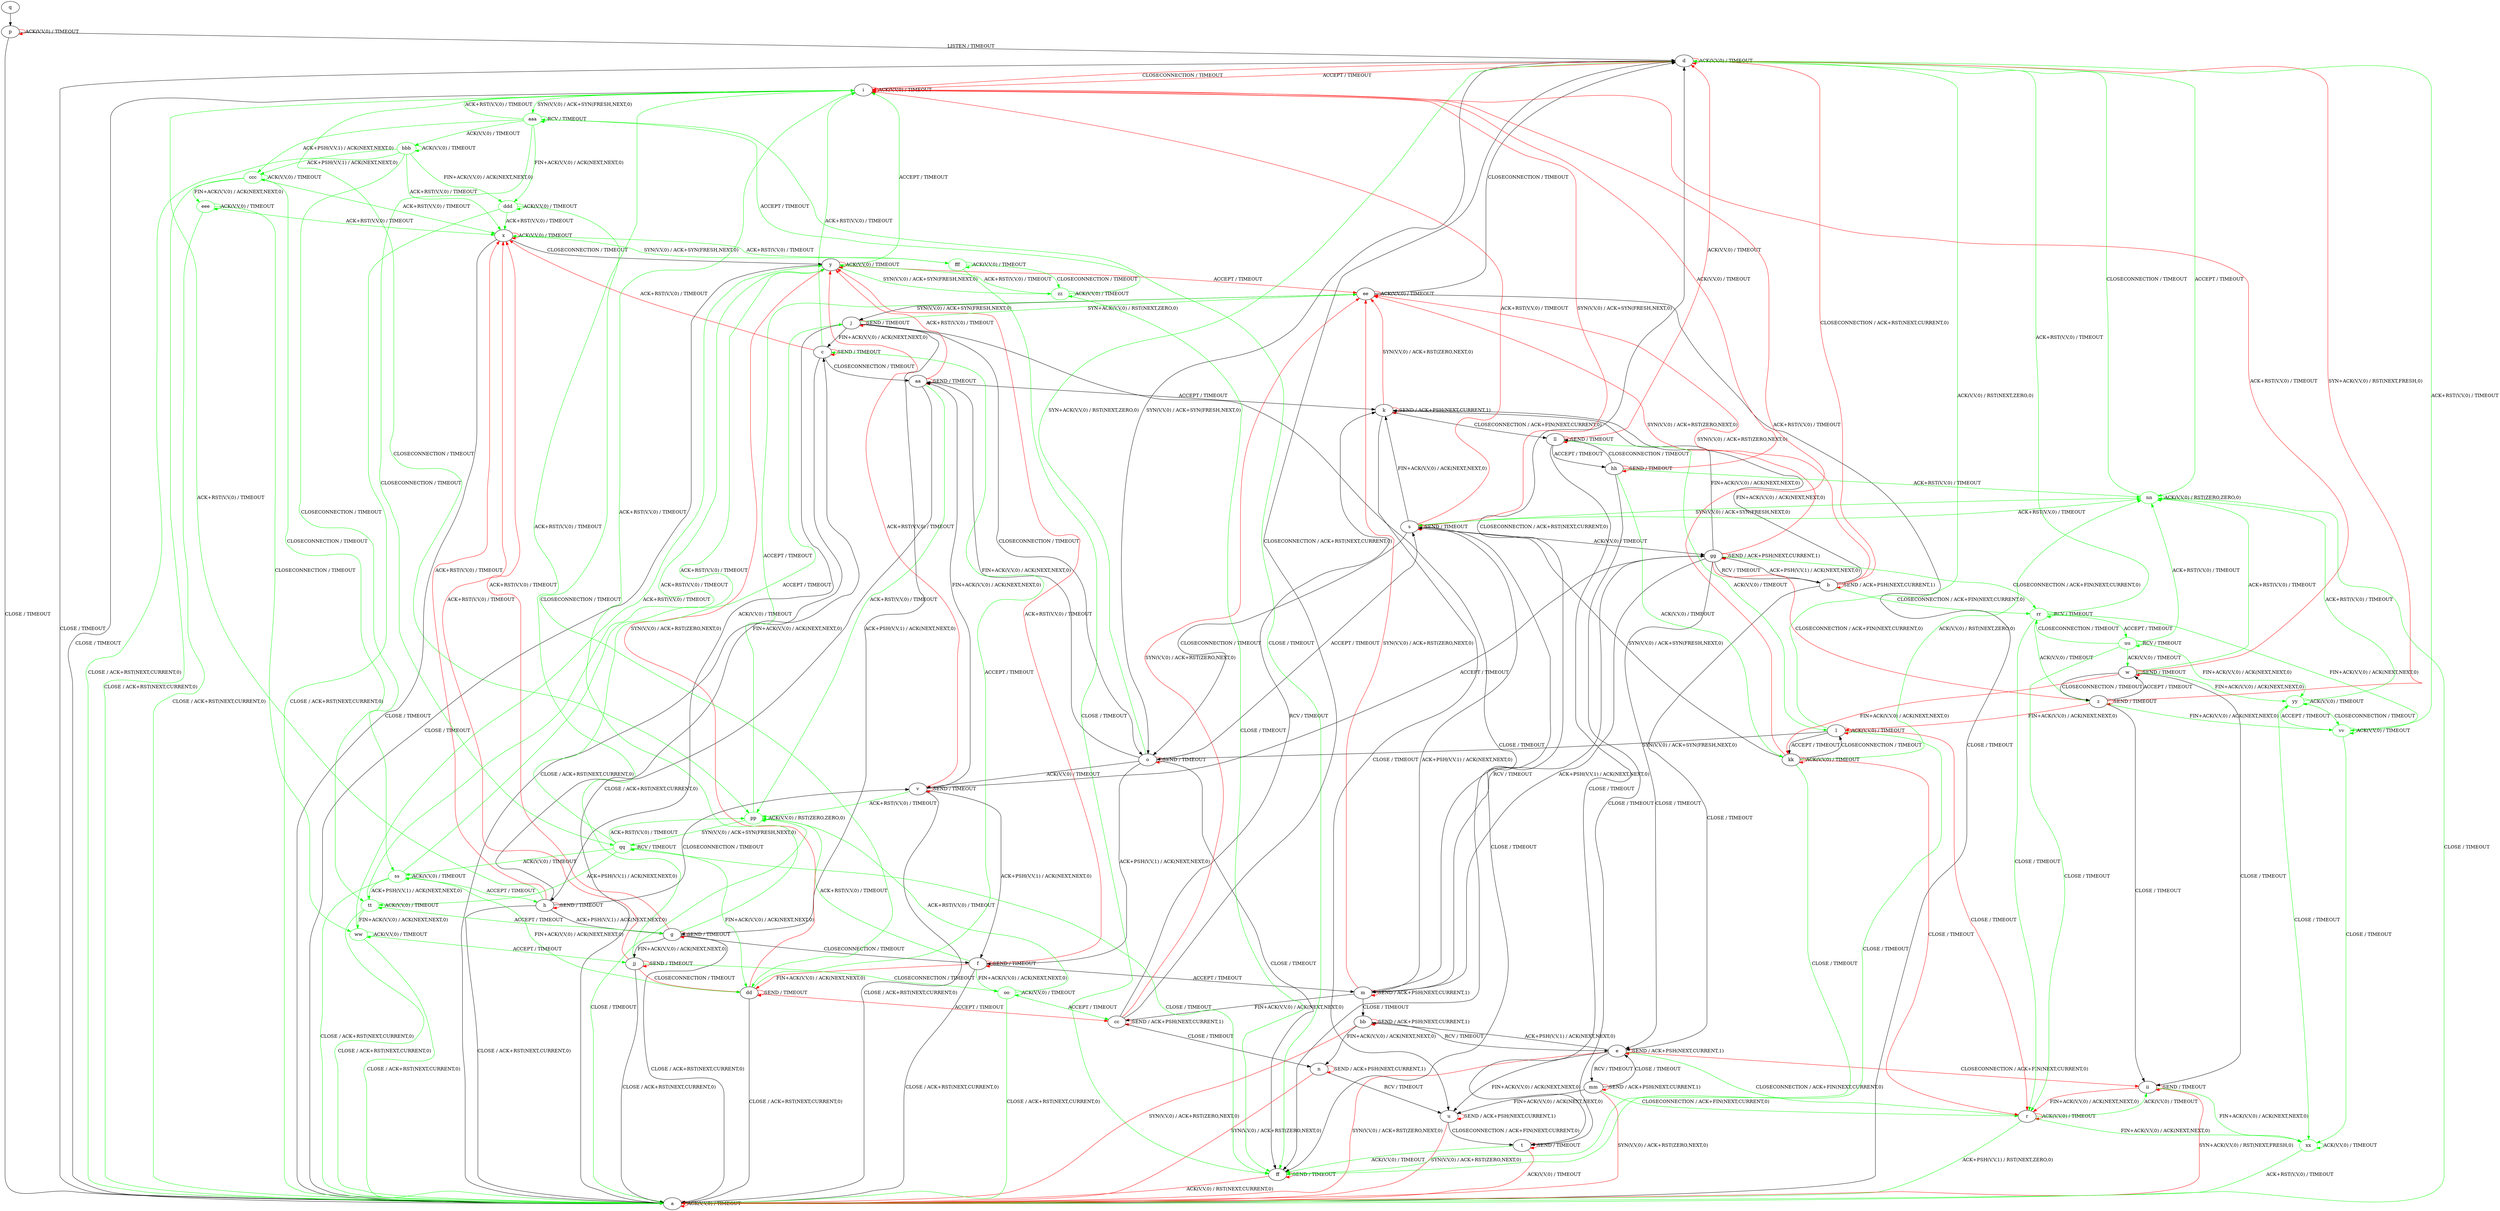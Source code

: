 digraph "" {
	graph ["Incoming time"=688.8462383747101,
		"Outgoing time"=636.804395198822,
		Output="{'States': 58, 'Transitions': 871, 'Filename': '../results/tcp/TCP_Windows8_Server-TCP_Linux_Server-z3-2.dot'}",
		Reference="{'States': 39, 'Transitions': 495, 'Filename': '../subjects/tcp/TCP_Windows8_Server.dot'}",
		Solver=z3,
		Updated="{'States': 58, 'Transitions': 685, 'Filename': '../subjects/tcp/TCP_Linux_Server.dot'}",
		"f-measure"=0.5237288135593221,
		precision=0.4510948905109489,
		recall=0.6242424242424243
	];
	a -> a [key=0,
	color=red,
	label="ACK(V,V,0) / TIMEOUT"];
b -> b [key=0,
color=red,
label="SEND / ACK+PSH(NEXT,CURRENT,1)"];
b -> d [key=0,
color=red,
label="CLOSECONNECTION / ACK+RST(NEXT,CURRENT,0)"];
b -> e [key=0,
label="CLOSE / TIMEOUT"];
b -> k [key=0,
label="FIN+ACK(V,V,0) / ACK(NEXT,NEXT,0)"];
b -> ee [key=0,
color=red,
label="SYN(V,V,0) / ACK+RST(ZERO,NEXT,0)"];
b -> gg [key=0,
label="ACK+PSH(V,V,1) / ACK(NEXT,NEXT,0)"];
rr [color=green];
b -> rr [key=0,
color=green,
label="CLOSECONNECTION / ACK+FIN(NEXT,CURRENT,0)"];
c -> a [key=0,
label="CLOSE / ACK+RST(NEXT,CURRENT,0)"];
c -> c [key=0,
color=red,
label="SEND / TIMEOUT"];
c -> i [key=0,
color=green,
label="ACK+RST(V,V,0) / TIMEOUT"];
c -> x [key=0,
color=red,
label="ACK+RST(V,V,0) / TIMEOUT"];
c -> aa [key=0,
label="CLOSECONNECTION / TIMEOUT"];
d -> a [key=0,
label="CLOSE / TIMEOUT"];
d -> d [key=0,
color=red,
label="ACK(V,V,0) / TIMEOUT"];
d -> i [key=0,
color=red,
label="ACCEPT / TIMEOUT"];
d -> o [key=0,
label="SYN(V,V,0) / ACK+SYN(FRESH,NEXT,0)"];
nn [color=green];
d -> nn [key=0,
color=green,
label="ACCEPT / TIMEOUT"];
e -> a [key=0,
color=red,
label="SYN(V,V,0) / ACK+RST(ZERO,NEXT,0)"];
e -> e [key=0,
color=red,
label="SEND / ACK+PSH(NEXT,CURRENT,1)"];
e -> r [key=0,
color=green,
label="CLOSECONNECTION / ACK+FIN(NEXT,CURRENT,0)"];
e -> u [key=0,
label="FIN+ACK(V,V,0) / ACK(NEXT,NEXT,0)"];
e -> bb [key=0,
label="ACK+PSH(V,V,1) / ACK(NEXT,NEXT,0)"];
e -> ii [key=0,
color=red,
label="CLOSECONNECTION / ACK+FIN(NEXT,CURRENT,0)"];
e -> mm [key=0,
label="RCV / TIMEOUT"];
f -> a [key=0,
label="CLOSE / ACK+RST(NEXT,CURRENT,0)"];
f -> f [key=0,
color=red,
label="SEND / TIMEOUT"];
f -> m [key=0,
label="ACCEPT / TIMEOUT"];
f -> y [key=0,
color=red,
label="ACK+RST(V,V,0) / TIMEOUT"];
f -> dd [key=0,
color=red,
label="FIN+ACK(V,V,0) / ACK(NEXT,NEXT,0)"];
oo [color=green];
f -> oo [key=0,
color=green,
label="FIN+ACK(V,V,0) / ACK(NEXT,NEXT,0)"];
pp [color=green];
f -> pp [key=0,
color=green,
label="ACK+RST(V,V,0) / TIMEOUT"];
g -> a [key=0,
label="CLOSE / ACK+RST(NEXT,CURRENT,0)"];
g -> f [key=0,
label="CLOSECONNECTION / TIMEOUT"];
g -> g [key=0,
color=red,
label="SEND / TIMEOUT"];
g -> i [key=0,
color=green,
label="ACK+RST(V,V,0) / TIMEOUT"];
g -> x [key=0,
color=red,
label="ACK+RST(V,V,0) / TIMEOUT"];
g -> jj [key=0,
label="FIN+ACK(V,V,0) / ACK(NEXT,NEXT,0)"];
h -> a [key=0,
label="CLOSE / ACK+RST(NEXT,CURRENT,0)"];
h -> c [key=0,
label="FIN+ACK(V,V,0) / ACK(NEXT,NEXT,0)"];
h -> g [key=0,
label="ACK+PSH(V,V,1) / ACK(NEXT,NEXT,0)"];
h -> h [key=0,
color=red,
label="SEND / TIMEOUT"];
h -> i [key=0,
color=green,
label="ACK+RST(V,V,0) / TIMEOUT"];
h -> v [key=0,
label="CLOSECONNECTION / TIMEOUT"];
h -> x [key=0,
color=red,
label="ACK+RST(V,V,0) / TIMEOUT"];
i -> a [key=0,
label="CLOSE / TIMEOUT"];
i -> d [key=0,
color=red,
label="CLOSECONNECTION / TIMEOUT"];
i -> i [key=0,
color=red,
label="ACK(V,V,0) / TIMEOUT"];
i -> s [key=0,
color=red,
label="SYN(V,V,0) / ACK+SYN(FRESH,NEXT,0)"];
i -> pp [key=0,
color=green,
label="CLOSECONNECTION / TIMEOUT"];
aaa [color=green];
i -> aaa [key=0,
color=green,
label="SYN(V,V,0) / ACK+SYN(FRESH,NEXT,0)"];
j -> c [key=0,
label="FIN+ACK(V,V,0) / ACK(NEXT,NEXT,0)"];
j -> g [key=0,
label="ACK+PSH(V,V,1) / ACK(NEXT,NEXT,0)"];
j -> h [key=0,
label="ACK(V,V,0) / TIMEOUT"];
j -> j [key=0,
color=red,
label="SEND / TIMEOUT"];
j -> o [key=0,
label="CLOSECONNECTION / TIMEOUT"];
j -> ee [key=0,
color=green,
label="SYN+ACK(V,V,0) / RST(NEXT,ZERO,0)"];
j -> ff [key=0,
label="CLOSE / TIMEOUT"];
k -> k [key=0,
color=red,
label="SEND / ACK+PSH(NEXT,CURRENT,1)"];
k -> u [key=0,
label="CLOSE / TIMEOUT"];
k -> ee [key=0,
color=red,
label="SYN(V,V,0) / ACK+RST(ZERO,NEXT,0)"];
k -> ll [key=0,
label="CLOSECONNECTION / ACK+FIN(NEXT,CURRENT,0)"];
l -> d [key=0,
color=green,
label="ACK(V,V,0) / RST(NEXT,ZERO,0)"];
l -> l [key=0,
color=red,
label="ACK(V,V,0) / TIMEOUT"];
l -> o [key=0,
label="SYN(V,V,0) / ACK+SYN(FRESH,NEXT,0)"];
l -> r [key=0,
color=red,
label="CLOSE / TIMEOUT"];
l -> ff [key=0,
color=green,
label="CLOSE / TIMEOUT"];
l -> kk [key=0,
label="ACCEPT / TIMEOUT"];
m -> d [key=0,
label="CLOSECONNECTION / ACK+RST(NEXT,CURRENT,0)"];
m -> m [key=0,
color=red,
label="SEND / ACK+PSH(NEXT,CURRENT,1)"];
m -> bb [key=0,
label="CLOSE / TIMEOUT"];
m -> cc [key=0,
label="FIN+ACK(V,V,0) / ACK(NEXT,NEXT,0)"];
m -> ee [key=0,
color=red,
label="SYN(V,V,0) / ACK+RST(ZERO,NEXT,0)"];
m -> gg [key=0,
label="RCV / TIMEOUT"];
n -> a [key=0,
color=red,
label="SYN(V,V,0) / ACK+RST(ZERO,NEXT,0)"];
n -> n [key=0,
color=red,
label="SEND / ACK+PSH(NEXT,CURRENT,1)"];
n -> u [key=0,
label="RCV / TIMEOUT"];
o -> d [key=0,
color=green,
label="SYN+ACK(V,V,0) / RST(NEXT,ZERO,0)"];
o -> f [key=0,
label="ACK+PSH(V,V,1) / ACK(NEXT,NEXT,0)"];
o -> o [key=0,
color=red,
label="SEND / TIMEOUT"];
o -> s [key=0,
label="ACCEPT / TIMEOUT"];
o -> v [key=0,
label="ACK(V,V,0) / TIMEOUT"];
o -> aa [key=0,
label="FIN+ACK(V,V,0) / ACK(NEXT,NEXT,0)"];
o -> ff [key=0,
label="CLOSE / TIMEOUT"];
p -> a [key=0,
label="CLOSE / TIMEOUT"];
p -> d [key=0,
label="LISTEN / TIMEOUT"];
p -> p [key=0,
color=red,
label="ACK(V,V,0) / TIMEOUT"];
q -> p [key=0];
r -> a [key=0,
color=green,
label="ACK+PSH(V,V,1) / RST(NEXT,ZERO,0)"];
r -> r [key=0,
color=red,
label="ACK(V,V,0) / TIMEOUT"];
r -> ii [key=0,
color=green,
label="ACK(V,V,0) / TIMEOUT"];
xx [color=green];
r -> xx [key=0,
color=green,
label="FIN+ACK(V,V,0) / ACK(NEXT,NEXT,0)"];
s -> i [key=0,
color=red,
label="ACK+RST(V,V,0) / TIMEOUT"];
s -> k [key=0,
label="FIN+ACK(V,V,0) / ACK(NEXT,NEXT,0)"];
s -> m [key=0,
label="ACK+PSH(V,V,1) / ACK(NEXT,NEXT,0)"];
s -> o [key=0,
label="CLOSECONNECTION / TIMEOUT"];
s -> s [key=0,
color=red,
label="SEND / TIMEOUT"];
s -> ff [key=0,
label="CLOSE / TIMEOUT"];
s -> gg [key=0,
label="ACK(V,V,0) / TIMEOUT"];
s -> nn [key=0,
color=green,
label="ACK+RST(V,V,0) / TIMEOUT"];
t -> a [key=0,
color=red,
label="ACK(V,V,0) / TIMEOUT"];
t -> t [key=0,
color=red,
label="SEND / TIMEOUT"];
t -> ff [key=0,
color=green,
label="ACK(V,V,0) / TIMEOUT"];
u -> a [key=0,
color=red,
label="SYN(V,V,0) / ACK+RST(ZERO,NEXT,0)"];
u -> t [key=0,
label="CLOSECONNECTION / ACK+FIN(NEXT,CURRENT,0)"];
u -> u [key=0,
color=red,
label="SEND / ACK+PSH(NEXT,CURRENT,1)"];
v -> a [key=0,
label="CLOSE / ACK+RST(NEXT,CURRENT,0)"];
v -> f [key=0,
label="ACK+PSH(V,V,1) / ACK(NEXT,NEXT,0)"];
v -> v [key=0,
color=red,
label="SEND / TIMEOUT"];
v -> y [key=0,
color=red,
label="ACK+RST(V,V,0) / TIMEOUT"];
v -> aa [key=0,
label="FIN+ACK(V,V,0) / ACK(NEXT,NEXT,0)"];
v -> gg [key=0,
label="ACCEPT / TIMEOUT"];
v -> pp [key=0,
color=green,
label="ACK+RST(V,V,0) / TIMEOUT"];
w -> i [key=0,
color=red,
label="ACK+RST(V,V,0) / TIMEOUT"];
w -> w [key=0,
color=red,
label="SEND / TIMEOUT"];
w -> z [key=0,
label="CLOSECONNECTION / TIMEOUT"];
w -> ii [key=0,
label="CLOSE / TIMEOUT"];
w -> kk [key=0,
color=red,
label="FIN+ACK(V,V,0) / ACK(NEXT,NEXT,0)"];
w -> nn [key=0,
color=green,
label="ACK+RST(V,V,0) / TIMEOUT"];
yy [color=green];
w -> yy [key=0,
color=green,
label="FIN+ACK(V,V,0) / ACK(NEXT,NEXT,0)"];
x -> a [key=0,
label="CLOSE / TIMEOUT"];
x -> x [key=0,
color=red,
label="ACK(V,V,0) / TIMEOUT"];
x -> y [key=0,
label="CLOSECONNECTION / TIMEOUT"];
fff [color=green];
x -> fff [key=0,
color=green,
label="SYN(V,V,0) / ACK+SYN(FRESH,NEXT,0)"];
y -> a [key=0,
label="CLOSE / TIMEOUT"];
y -> i [key=0,
color=green,
label="ACCEPT / TIMEOUT"];
y -> y [key=0,
color=red,
label="ACK(V,V,0) / TIMEOUT"];
y -> ee [key=0,
color=red,
label="ACCEPT / TIMEOUT"];
zz [color=green];
y -> zz [key=0,
color=green,
label="SYN(V,V,0) / ACK+SYN(FRESH,NEXT,0)"];
z -> d [key=0,
color=red,
label="SYN+ACK(V,V,0) / RST(NEXT,FRESH,0)"];
z -> l [key=0,
color=red,
label="FIN+ACK(V,V,0) / ACK(NEXT,NEXT,0)"];
z -> w [key=0,
label="ACCEPT / TIMEOUT"];
z -> z [key=0,
color=red,
label="SEND / TIMEOUT"];
z -> ii [key=0,
label="CLOSE / TIMEOUT"];
vv [color=green];
z -> vv [key=0,
color=green,
label="FIN+ACK(V,V,0) / ACK(NEXT,NEXT,0)"];
aa -> a [key=0,
label="CLOSE / ACK+RST(NEXT,CURRENT,0)"];
aa -> k [key=0,
label="ACCEPT / TIMEOUT"];
aa -> y [key=0,
color=red,
label="ACK+RST(V,V,0) / TIMEOUT"];
aa -> aa [key=0,
color=red,
label="SEND / TIMEOUT"];
aa -> pp [key=0,
color=green,
label="ACK+RST(V,V,0) / TIMEOUT"];
bb -> a [key=0,
color=red,
label="SYN(V,V,0) / ACK+RST(ZERO,NEXT,0)"];
bb -> e [key=0,
label="RCV / TIMEOUT"];
bb -> n [key=0,
label="FIN+ACK(V,V,0) / ACK(NEXT,NEXT,0)"];
bb -> bb [key=0,
color=red,
label="SEND / ACK+PSH(NEXT,CURRENT,1)"];
cc -> d [key=0,
label="CLOSECONNECTION / ACK+RST(NEXT,CURRENT,0)"];
cc -> k [key=0,
label="RCV / TIMEOUT"];
cc -> n [key=0,
label="CLOSE / TIMEOUT"];
cc -> cc [key=0,
color=red,
label="SEND / ACK+PSH(NEXT,CURRENT,1)"];
cc -> ee [key=0,
color=red,
label="SYN(V,V,0) / ACK+RST(ZERO,NEXT,0)"];
dd -> a [key=0,
label="CLOSE / ACK+RST(NEXT,CURRENT,0)"];
dd -> c [key=0,
color=green,
label="ACCEPT / TIMEOUT"];
dd -> y [key=0,
color=red,
label="SYN(V,V,0) / ACK+RST(ZERO,NEXT,0)"];
dd -> cc [key=0,
color=red,
label="ACCEPT / TIMEOUT"];
dd -> dd [key=0,
color=red,
label="SEND / TIMEOUT"];
ee -> a [key=0,
label="CLOSE / TIMEOUT"];
ee -> d [key=0,
label="CLOSECONNECTION / TIMEOUT"];
ee -> j [key=0,
label="SYN(V,V,0) / ACK+SYN(FRESH,NEXT,0)"];
ee -> ee [key=0,
color=red,
label="ACK(V,V,0) / TIMEOUT"];
ff -> a [key=0,
color=red,
label="ACK(V,V,0) / RST(NEXT,CURRENT,0)"];
ff -> ff [key=0,
color=red,
label="SEND / TIMEOUT"];
gg -> b [key=0,
label="RCV / TIMEOUT"];
gg -> e [key=0,
label="CLOSE / TIMEOUT"];
gg -> k [key=0,
label="FIN+ACK(V,V,0) / ACK(NEXT,NEXT,0)"];
gg -> m [key=0,
label="ACK+PSH(V,V,1) / ACK(NEXT,NEXT,0)"];
gg -> z [key=0,
color=red,
label="CLOSECONNECTION / ACK+FIN(NEXT,CURRENT,0)"];
gg -> ee [key=0,
color=red,
label="SYN(V,V,0) / ACK+RST(ZERO,NEXT,0)"];
gg -> gg [key=0,
color=red,
label="SEND / ACK+PSH(NEXT,CURRENT,1)"];
gg -> rr [key=0,
color=green,
label="CLOSECONNECTION / ACK+FIN(NEXT,CURRENT,0)"];
hh -> i [key=0,
color=red,
label="ACK(V,V,0) / TIMEOUT"];
hh -> t [key=0,
label="CLOSE / TIMEOUT"];
hh -> hh [key=0,
color=red,
label="SEND / TIMEOUT"];
hh -> kk [key=0,
color=green,
label="ACK(V,V,0) / TIMEOUT"];
hh -> ll [key=0,
label="CLOSECONNECTION / TIMEOUT"];
hh -> nn [key=0,
color=green,
label="ACK+RST(V,V,0) / TIMEOUT"];
ii -> a [key=0,
color=red,
label="SYN+ACK(V,V,0) / RST(NEXT,FRESH,0)"];
ii -> r [key=0,
color=red,
label="FIN+ACK(V,V,0) / ACK(NEXT,NEXT,0)"];
ii -> ii [key=0,
color=red,
label="SEND / TIMEOUT"];
ii -> xx [key=0,
color=green,
label="FIN+ACK(V,V,0) / ACK(NEXT,NEXT,0)"];
jj -> a [key=0,
label="CLOSE / ACK+RST(NEXT,CURRENT,0)"];
jj -> i [key=0,
color=green,
label="ACK+RST(V,V,0) / TIMEOUT"];
jj -> x [key=0,
color=red,
label="ACK+RST(V,V,0) / TIMEOUT"];
jj -> dd [key=0,
color=red,
label="CLOSECONNECTION / TIMEOUT"];
jj -> jj [key=0,
color=red,
label="SEND / TIMEOUT"];
jj -> oo [key=0,
color=green,
label="CLOSECONNECTION / TIMEOUT"];
kk -> i [key=0,
color=red,
label="ACK+RST(V,V,0) / TIMEOUT"];
kk -> l [key=0,
label="CLOSECONNECTION / TIMEOUT"];
kk -> r [key=0,
color=red,
label="CLOSE / TIMEOUT"];
kk -> s [key=0,
label="SYN(V,V,0) / ACK+SYN(FRESH,NEXT,0)"];
kk -> ff [key=0,
color=green,
label="CLOSE / TIMEOUT"];
kk -> kk [key=0,
color=red,
label="ACK(V,V,0) / TIMEOUT"];
kk -> nn [key=0,
color=green,
label="ACK(V,V,0) / RST(NEXT,ZERO,0)"];
ll -> d [key=0,
color=red,
label="ACK(V,V,0) / TIMEOUT"];
ll -> l [key=0,
color=green,
label="ACK(V,V,0) / TIMEOUT"];
ll -> t [key=0,
label="CLOSE / TIMEOUT"];
ll -> hh [key=0,
label="ACCEPT / TIMEOUT"];
ll -> ll [key=0,
color=red,
label="SEND / TIMEOUT"];
mm -> a [key=0,
color=red,
label="SYN(V,V,0) / ACK+RST(ZERO,NEXT,0)"];
mm -> e [key=0,
label="CLOSE / TIMEOUT"];
mm -> r [key=0,
color=green,
label="CLOSECONNECTION / ACK+FIN(NEXT,CURRENT,0)"];
mm -> u [key=0,
label="FIN+ACK(V,V,0) / ACK(NEXT,NEXT,0)"];
mm -> mm [key=0,
color=red,
label="SEND / ACK+PSH(NEXT,CURRENT,1)"];
nn -> a [key=0,
color=green,
label="CLOSE / TIMEOUT"];
nn -> d [key=0,
color=green,
label="CLOSECONNECTION / TIMEOUT"];
nn -> s [key=0,
color=green,
label="SYN(V,V,0) / ACK+SYN(FRESH,NEXT,0)"];
nn -> nn [key=0,
color=green,
label="ACK(V,V,0) / RST(ZERO,ZERO,0)"];
oo -> a [key=0,
color=green,
label="CLOSE / ACK+RST(NEXT,CURRENT,0)"];
oo -> cc [key=0,
color=green,
label="ACCEPT / TIMEOUT"];
oo -> oo [key=0,
color=green,
label="ACK(V,V,0) / TIMEOUT"];
oo -> pp [key=0,
color=green,
label="ACK+RST(V,V,0) / TIMEOUT"];
pp -> a [key=0,
color=green,
label="CLOSE / TIMEOUT"];
pp -> ee [key=0,
color=green,
label="ACCEPT / TIMEOUT"];
pp -> pp [key=0,
color=green,
label="ACK(V,V,0) / RST(ZERO,ZERO,0)"];
qq [color=green];
pp -> qq [key=0,
color=green,
label="SYN(V,V,0) / ACK+SYN(FRESH,NEXT,0)"];
qq -> j [key=0,
color=green,
label="ACCEPT / TIMEOUT"];
qq -> dd [key=0,
color=green,
label="FIN+ACK(V,V,0) / ACK(NEXT,NEXT,0)"];
qq -> ff [key=0,
color=green,
label="CLOSE / TIMEOUT"];
qq -> pp [key=0,
color=green,
label="ACK+RST(V,V,0) / TIMEOUT"];
qq -> qq [key=0,
color=green,
label="RCV / TIMEOUT"];
ss [color=green];
qq -> ss [key=0,
color=green,
label="ACK(V,V,0) / TIMEOUT"];
tt [color=green];
qq -> tt [key=0,
color=green,
label="ACK+PSH(V,V,1) / ACK(NEXT,NEXT,0)"];
rr -> d [key=0,
color=green,
label="ACK+RST(V,V,0) / TIMEOUT"];
rr -> r [key=0,
color=green,
label="CLOSE / TIMEOUT"];
rr -> z [key=0,
color=green,
label="ACK(V,V,0) / TIMEOUT"];
rr -> rr [key=0,
color=green,
label="RCV / TIMEOUT"];
uu [color=green];
rr -> uu [key=0,
color=green,
label="ACCEPT / TIMEOUT"];
rr -> vv [key=0,
color=green,
label="FIN+ACK(V,V,0) / ACK(NEXT,NEXT,0)"];
ss -> a [key=0,
color=green,
label="CLOSE / ACK+RST(NEXT,CURRENT,0)"];
ss -> h [key=0,
color=green,
label="ACCEPT / TIMEOUT"];
ss -> y [key=0,
color=green,
label="ACK+RST(V,V,0) / TIMEOUT"];
ss -> dd [key=0,
color=green,
label="FIN+ACK(V,V,0) / ACK(NEXT,NEXT,0)"];
ss -> ss [key=0,
color=green,
label="ACK(V,V,0) / TIMEOUT"];
ss -> tt [key=0,
color=green,
label="ACK+PSH(V,V,1) / ACK(NEXT,NEXT,0)"];
tt -> a [key=0,
color=green,
label="CLOSE / ACK+RST(NEXT,CURRENT,0)"];
tt -> g [key=0,
color=green,
label="ACCEPT / TIMEOUT"];
tt -> y [key=0,
color=green,
label="ACK+RST(V,V,0) / TIMEOUT"];
tt -> tt [key=0,
color=green,
label="ACK(V,V,0) / TIMEOUT"];
ww [color=green];
tt -> ww [key=0,
color=green,
label="FIN+ACK(V,V,0) / ACK(NEXT,NEXT,0)"];
uu -> r [key=0,
color=green,
label="CLOSE / TIMEOUT"];
uu -> w [key=0,
color=green,
label="ACK(V,V,0) / TIMEOUT"];
uu -> nn [key=0,
color=green,
label="ACK+RST(V,V,0) / TIMEOUT"];
uu -> rr [key=0,
color=green,
label="CLOSECONNECTION / TIMEOUT"];
uu -> uu [key=0,
color=green,
label="RCV / TIMEOUT"];
uu -> yy [key=0,
color=green,
label="FIN+ACK(V,V,0) / ACK(NEXT,NEXT,0)"];
vv -> d [key=0,
color=green,
label="ACK+RST(V,V,0) / TIMEOUT"];
vv -> vv [key=0,
color=green,
label="ACK(V,V,0) / TIMEOUT"];
vv -> xx [key=0,
color=green,
label="CLOSE / TIMEOUT"];
vv -> yy [key=0,
color=green,
label="ACCEPT / TIMEOUT"];
ww -> a [key=0,
color=green,
label="CLOSE / ACK+RST(NEXT,CURRENT,0)"];
ww -> y [key=0,
color=green,
label="ACK+RST(V,V,0) / TIMEOUT"];
ww -> jj [key=0,
color=green,
label="ACCEPT / TIMEOUT"];
ww -> ww [key=0,
color=green,
label="ACK(V,V,0) / TIMEOUT"];
xx -> a [key=0,
color=green,
label="ACK+RST(V,V,0) / TIMEOUT"];
xx -> xx [key=0,
color=green,
label="ACK(V,V,0) / TIMEOUT"];
yy -> nn [key=0,
color=green,
label="ACK+RST(V,V,0) / TIMEOUT"];
yy -> vv [key=0,
color=green,
label="CLOSECONNECTION / TIMEOUT"];
yy -> xx [key=0,
color=green,
label="CLOSE / TIMEOUT"];
yy -> yy [key=0,
color=green,
label="ACK(V,V,0) / TIMEOUT"];
zz -> y [key=0,
color=green,
label="ACK+RST(V,V,0) / TIMEOUT"];
zz -> ff [key=0,
color=green,
label="CLOSE / TIMEOUT"];
zz -> zz [key=0,
color=green,
label="ACK(V,V,0) / TIMEOUT"];
zz -> aaa [key=0,
color=green,
label="ACCEPT / TIMEOUT"];
aaa -> i [key=0,
color=green,
label="ACK+RST(V,V,0) / TIMEOUT"];
aaa -> ff [key=0,
color=green,
label="CLOSE / TIMEOUT"];
aaa -> qq [key=0,
color=green,
label="CLOSECONNECTION / TIMEOUT"];
aaa -> aaa [key=0,
color=green,
label="RCV / TIMEOUT"];
bbb [color=green];
aaa -> bbb [key=0,
color=green,
label="ACK(V,V,0) / TIMEOUT"];
ccc [color=green];
aaa -> ccc [key=0,
color=green,
label="ACK+PSH(V,V,1) / ACK(NEXT,NEXT,0)"];
ddd [color=green];
aaa -> ddd [key=0,
color=green,
label="FIN+ACK(V,V,0) / ACK(NEXT,NEXT,0)"];
bbb -> a [key=0,
color=green,
label="CLOSE / ACK+RST(NEXT,CURRENT,0)"];
bbb -> x [key=0,
color=green,
label="ACK+RST(V,V,0) / TIMEOUT"];
bbb -> ss [key=0,
color=green,
label="CLOSECONNECTION / TIMEOUT"];
bbb -> bbb [key=0,
color=green,
label="ACK(V,V,0) / TIMEOUT"];
bbb -> ccc [key=0,
color=green,
label="ACK+PSH(V,V,1) / ACK(NEXT,NEXT,0)"];
bbb -> ddd [key=0,
color=green,
label="FIN+ACK(V,V,0) / ACK(NEXT,NEXT,0)"];
ccc -> a [key=0,
color=green,
label="CLOSE / ACK+RST(NEXT,CURRENT,0)"];
ccc -> x [key=0,
color=green,
label="ACK+RST(V,V,0) / TIMEOUT"];
ccc -> tt [key=0,
color=green,
label="CLOSECONNECTION / TIMEOUT"];
ccc -> ccc [key=0,
color=green,
label="ACK(V,V,0) / TIMEOUT"];
eee [color=green];
ccc -> eee [key=0,
color=green,
label="FIN+ACK(V,V,0) / ACK(NEXT,NEXT,0)"];
ddd -> a [key=0,
color=green,
label="CLOSE / ACK+RST(NEXT,CURRENT,0)"];
ddd -> x [key=0,
color=green,
label="ACK+RST(V,V,0) / TIMEOUT"];
ddd -> dd [key=0,
color=green,
label="CLOSECONNECTION / TIMEOUT"];
ddd -> ddd [key=0,
color=green,
label="ACK(V,V,0) / TIMEOUT"];
eee -> a [key=0,
color=green,
label="CLOSE / ACK+RST(NEXT,CURRENT,0)"];
eee -> x [key=0,
color=green,
label="ACK+RST(V,V,0) / TIMEOUT"];
eee -> ww [key=0,
color=green,
label="CLOSECONNECTION / TIMEOUT"];
eee -> eee [key=0,
color=green,
label="ACK(V,V,0) / TIMEOUT"];
fff -> x [key=0,
color=green,
label="ACK+RST(V,V,0) / TIMEOUT"];
fff -> ff [key=0,
color=green,
label="CLOSE / TIMEOUT"];
fff -> zz [key=0,
color=green,
label="CLOSECONNECTION / TIMEOUT"];
fff -> fff [key=0,
color=green,
label="ACK(V,V,0) / TIMEOUT"];
}

